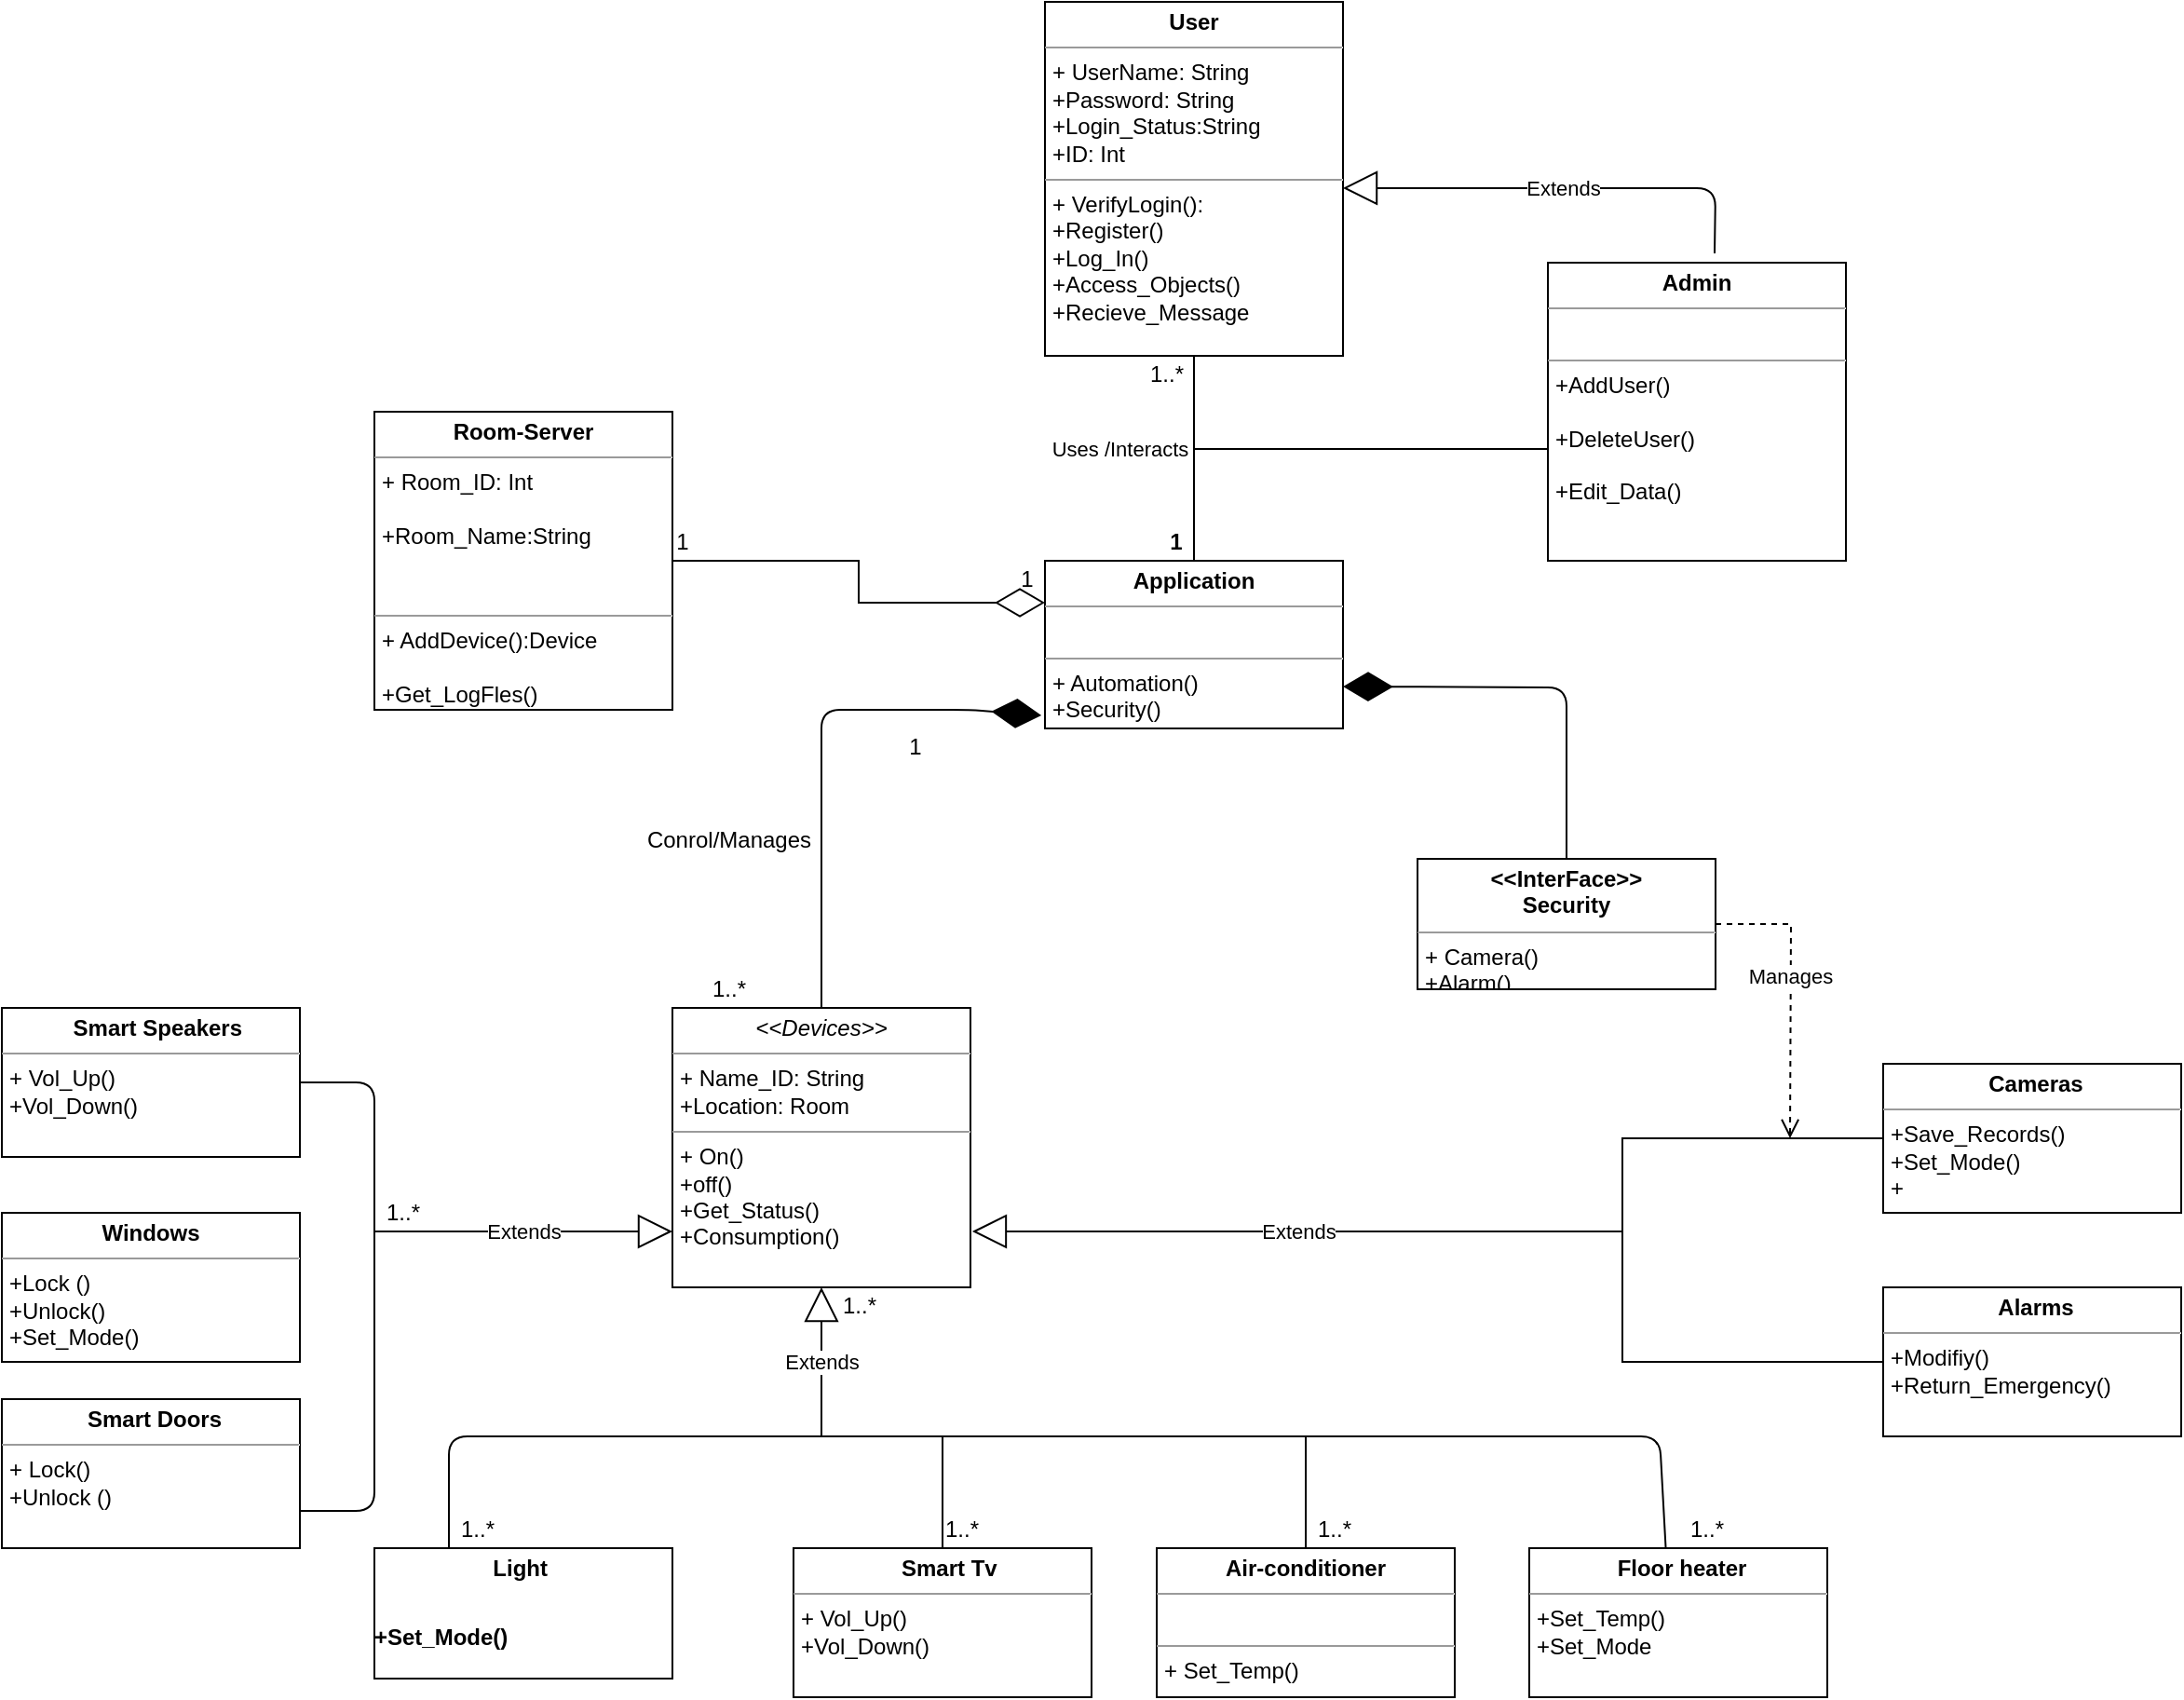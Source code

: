 <mxfile version="15.4.3" type="device" pages="2"><diagram id="jIPb4T1WCBO6vAUmf6eP" name="Page-1"><mxGraphModel dx="2523" dy="1996" grid="1" gridSize="10" guides="1" tooltips="1" connect="1" arrows="1" fold="1" page="1" pageScale="1" pageWidth="850" pageHeight="1100" math="0" shadow="0"><root><mxCell id="0"/><mxCell id="1" parent="0"/><mxCell id="8A_idPM055TdPIyTn7oi-10" value="&lt;p style=&quot;margin: 0px ; margin-top: 4px ; text-align: center&quot;&gt;&lt;b&gt;User&lt;/b&gt;&lt;/p&gt;&lt;hr size=&quot;1&quot;&gt;&lt;p style=&quot;margin: 0px ; margin-left: 4px&quot;&gt;+ UserName: String&lt;/p&gt;&lt;p style=&quot;margin: 0px ; margin-left: 4px&quot;&gt;+Password: String&amp;nbsp;&lt;/p&gt;&lt;p style=&quot;margin: 0px ; margin-left: 4px&quot;&gt;+Login_Status:String&amp;nbsp;&lt;/p&gt;&lt;p style=&quot;margin: 0px ; margin-left: 4px&quot;&gt;+ID: Int&lt;/p&gt;&lt;hr size=&quot;1&quot;&gt;&lt;p style=&quot;margin: 0px ; margin-left: 4px&quot;&gt;+ VerifyLogin():&amp;nbsp;&lt;/p&gt;&lt;p style=&quot;margin: 0px ; margin-left: 4px&quot;&gt;+Register()&lt;/p&gt;&lt;p style=&quot;margin: 0px ; margin-left: 4px&quot;&gt;+Log_In()&lt;/p&gt;&lt;p style=&quot;margin: 0px ; margin-left: 4px&quot;&gt;+Access_Objects()&lt;/p&gt;&lt;p style=&quot;margin: 0px ; margin-left: 4px&quot;&gt;+Recieve_Message&lt;/p&gt;&lt;p style=&quot;margin: 0px ; margin-left: 4px&quot;&gt;&lt;br&gt;&lt;/p&gt;" style="verticalAlign=top;align=left;overflow=fill;fontSize=12;fontFamily=Helvetica;html=1;" parent="1" vertex="1"><mxGeometry x="400" y="-20" width="160" height="190" as="geometry"/></mxCell><mxCell id="8A_idPM055TdPIyTn7oi-13" value="&lt;p style=&quot;margin: 0px ; margin-top: 4px ; text-align: center&quot;&gt;&lt;b&gt;Application&lt;/b&gt;&lt;/p&gt;&lt;hr size=&quot;1&quot;&gt;&lt;p style=&quot;margin: 0px ; margin-left: 4px&quot;&gt;&lt;br&gt;&lt;/p&gt;&lt;hr size=&quot;1&quot;&gt;&lt;p style=&quot;margin: 0px ; margin-left: 4px&quot;&gt;+ Automation()&amp;nbsp;&lt;/p&gt;&lt;p style=&quot;margin: 0px ; margin-left: 4px&quot;&gt;+Security()&lt;/p&gt;" style="verticalAlign=top;align=left;overflow=fill;fontSize=12;fontFamily=Helvetica;html=1;" parent="1" vertex="1"><mxGeometry x="400" y="280" width="160" height="90" as="geometry"/></mxCell><mxCell id="WNrDN9Wzxh8c04dcXmSf-1" value="&lt;p style=&quot;margin: 0px ; margin-top: 4px ; text-align: center&quot;&gt;&lt;i&gt;&amp;lt;&amp;lt;Devices&amp;gt;&amp;gt;&lt;/i&gt;&lt;/p&gt;&lt;hr size=&quot;1&quot;&gt;&lt;p style=&quot;margin: 0px ; margin-left: 4px&quot;&gt;+ Name_ID: String&lt;/p&gt;&lt;p style=&quot;margin: 0px ; margin-left: 4px&quot;&gt;+Location: Room&lt;/p&gt;&lt;hr size=&quot;1&quot;&gt;&lt;p style=&quot;margin: 0px ; margin-left: 4px&quot;&gt;+ On()&lt;/p&gt;&lt;p style=&quot;margin: 0px ; margin-left: 4px&quot;&gt;+off()&lt;/p&gt;&lt;p style=&quot;margin: 0px ; margin-left: 4px&quot;&gt;+Get_Status()&lt;/p&gt;&lt;p style=&quot;margin: 0px ; margin-left: 4px&quot;&gt;+Consumption()&lt;/p&gt;&lt;p style=&quot;margin: 0px ; margin-left: 4px&quot;&gt;&lt;br&gt;&lt;/p&gt;&lt;p style=&quot;margin: 0px ; margin-left: 4px&quot;&gt;&lt;br&gt;&amp;nbsp;&lt;/p&gt;" style="verticalAlign=top;align=left;overflow=fill;fontSize=12;fontFamily=Helvetica;html=1;" parent="1" vertex="1"><mxGeometry x="200" y="520" width="160" height="150" as="geometry"/></mxCell><mxCell id="WNrDN9Wzxh8c04dcXmSf-2" value="&lt;p style=&quot;margin: 0px ; margin-top: 4px ; text-align: center&quot;&gt;&lt;b&gt;Room-Server&lt;/b&gt;&lt;/p&gt;&lt;hr size=&quot;1&quot;&gt;&lt;p style=&quot;margin: 0px ; margin-left: 4px&quot;&gt;+ Room_ID: Int&lt;/p&gt;&lt;p style=&quot;margin: 0px ; margin-left: 4px&quot;&gt;&lt;br&gt;&lt;/p&gt;&lt;p style=&quot;margin: 0px ; margin-left: 4px&quot;&gt;+Room_Name:String&lt;/p&gt;&lt;p style=&quot;margin: 0px ; margin-left: 4px&quot;&gt;&lt;br&gt;&lt;/p&gt;&lt;p style=&quot;margin: 0px ; margin-left: 4px&quot;&gt;&lt;br&gt;&lt;/p&gt;&lt;hr size=&quot;1&quot;&gt;&lt;p style=&quot;margin: 0px ; margin-left: 4px&quot;&gt;+ AddDevice():Device&lt;/p&gt;&lt;p style=&quot;margin: 0px ; margin-left: 4px&quot;&gt;&lt;span&gt;&lt;br&gt;&lt;/span&gt;&lt;/p&gt;&lt;p style=&quot;margin: 0px ; margin-left: 4px&quot;&gt;&lt;span&gt;+Get_LogFles()&lt;/span&gt;&lt;br&gt;&lt;/p&gt;" style="verticalAlign=top;align=left;overflow=fill;fontSize=12;fontFamily=Helvetica;html=1;" parent="1" vertex="1"><mxGeometry x="40" y="200" width="160" height="160" as="geometry"/></mxCell><mxCell id="WNrDN9Wzxh8c04dcXmSf-5" value="&lt;p style=&quot;margin: 0px ; margin-top: 4px ; text-align: center&quot;&gt;&lt;b&gt;Light&amp;nbsp;&lt;/b&gt;&lt;/p&gt;&lt;p style=&quot;margin: 0px ; margin-top: 4px ; text-align: center&quot;&gt;&lt;b&gt;&lt;br&gt;&lt;/b&gt;&lt;/p&gt;&lt;p style=&quot;margin: 4px 0px 0px&quot;&gt;&lt;b&gt;+Set_Mode()&lt;/b&gt;&lt;/p&gt;" style="verticalAlign=top;align=left;overflow=fill;fontSize=12;fontFamily=Helvetica;html=1;" parent="1" vertex="1"><mxGeometry x="40" y="810" width="160" height="70" as="geometry"/></mxCell><mxCell id="WNrDN9Wzxh8c04dcXmSf-8" value="&lt;p style=&quot;margin: 0px ; margin-top: 4px ; text-align: center&quot;&gt;&lt;/p&gt;&lt;p style=&quot;text-align: center ; margin: 0px 0px 0px 4px&quot;&gt;&lt;b&gt;&amp;nbsp; Smart Tv&amp;nbsp;&lt;/b&gt;&lt;/p&gt;&lt;hr size=&quot;1&quot; style=&quot;text-align: center&quot;&gt;&lt;p style=&quot;margin: 0px 0px 0px 4px&quot;&gt;+ Vol_Up()&lt;/p&gt;&lt;p style=&quot;margin: 0px 0px 0px 4px&quot;&gt;+Vol_Down()&lt;/p&gt;" style="verticalAlign=top;align=left;overflow=fill;fontSize=12;fontFamily=Helvetica;html=1;" parent="1" vertex="1"><mxGeometry x="265" y="810" width="160" height="80" as="geometry"/></mxCell><mxCell id="WNrDN9Wzxh8c04dcXmSf-9" value="&lt;p style=&quot;margin: 0px ; margin-top: 4px ; text-align: center&quot;&gt;&lt;b&gt;Air-conditioner&lt;/b&gt;&lt;br&gt;&lt;/p&gt;&lt;hr size=&quot;1&quot;&gt;&lt;p style=&quot;margin: 0px ; margin-left: 4px&quot;&gt;&lt;br&gt;&lt;/p&gt;&lt;hr size=&quot;1&quot;&gt;&lt;p style=&quot;margin: 0px ; margin-left: 4px&quot;&gt;+ Set_Temp()&lt;/p&gt;" style="verticalAlign=top;align=left;overflow=fill;fontSize=12;fontFamily=Helvetica;html=1;" parent="1" vertex="1"><mxGeometry x="460" y="810" width="160" height="80" as="geometry"/></mxCell><mxCell id="WNrDN9Wzxh8c04dcXmSf-14" value="&lt;p style=&quot;margin: 0px ; margin-top: 4px ; text-align: center&quot;&gt;&lt;/p&gt;&lt;p style=&quot;text-align: center ; margin: 0px 0px 0px 4px&quot;&gt;&lt;b&gt;Smart Doors&lt;/b&gt;&lt;/p&gt;&lt;hr size=&quot;1&quot; style=&quot;text-align: center&quot;&gt;&lt;p style=&quot;margin: 0px 0px 0px 4px&quot;&gt;+ Lock()&lt;/p&gt;&lt;p style=&quot;margin: 0px 0px 0px 4px&quot;&gt;+Unlock&amp;nbsp;&lt;span&gt;()&lt;/span&gt;&lt;/p&gt;" style="verticalAlign=top;align=left;overflow=fill;fontSize=12;fontFamily=Helvetica;html=1;" parent="1" vertex="1"><mxGeometry x="-160" y="730" width="160" height="80" as="geometry"/></mxCell><mxCell id="WNrDN9Wzxh8c04dcXmSf-15" value="&lt;p style=&quot;margin: 0px ; margin-top: 4px ; text-align: center&quot;&gt;&lt;/p&gt;&lt;p style=&quot;text-align: center ; margin: 0px 0px 0px 4px&quot;&gt;&lt;b&gt;Floor heater&lt;/b&gt;&lt;/p&gt;&lt;hr size=&quot;1&quot; style=&quot;text-align: center&quot;&gt;&lt;p style=&quot;margin: 0px 0px 0px 4px&quot;&gt;+Set_Temp()&lt;/p&gt;&lt;p style=&quot;margin: 0px 0px 0px 4px&quot;&gt;+Set_Mode&lt;/p&gt;" style="verticalAlign=top;align=left;overflow=fill;fontSize=12;fontFamily=Helvetica;html=1;" parent="1" vertex="1"><mxGeometry x="660" y="810" width="160" height="80" as="geometry"/></mxCell><mxCell id="WNrDN9Wzxh8c04dcXmSf-16" value="&lt;p style=&quot;margin: 0px ; margin-top: 4px ; text-align: center&quot;&gt;&lt;/p&gt;&lt;p style=&quot;text-align: center ; margin: 0px 0px 0px 4px&quot;&gt;&lt;b&gt;&amp;nbsp; Smart Speakers&amp;nbsp;&lt;/b&gt;&lt;/p&gt;&lt;hr size=&quot;1&quot; style=&quot;text-align: center&quot;&gt;&lt;p style=&quot;margin: 0px 0px 0px 4px&quot;&gt;+ Vol_Up()&lt;/p&gt;&lt;p style=&quot;margin: 0px 0px 0px 4px&quot;&gt;+Vol_Down()&lt;/p&gt;" style="verticalAlign=top;align=left;overflow=fill;fontSize=12;fontFamily=Helvetica;html=1;" parent="1" vertex="1"><mxGeometry x="-160" y="520" width="160" height="80" as="geometry"/></mxCell><mxCell id="WNrDN9Wzxh8c04dcXmSf-25" value="&lt;p style=&quot;margin: 0px ; margin-top: 4px ; text-align: center&quot;&gt;&lt;b&gt;Windows&lt;/b&gt;&lt;/p&gt;&lt;hr size=&quot;1&quot;&gt;&lt;p style=&quot;margin: 0px ; margin-left: 4px&quot;&gt;&lt;/p&gt;&lt;p style=&quot;margin: 0px ; margin-left: 4px&quot;&gt;+Lock ()&lt;/p&gt;&lt;p style=&quot;margin: 0px ; margin-left: 4px&quot;&gt;+Unlock()&lt;/p&gt;&lt;p style=&quot;margin: 0px ; margin-left: 4px&quot;&gt;+Set_Mode()&lt;/p&gt;" style="verticalAlign=top;align=left;overflow=fill;fontSize=12;fontFamily=Helvetica;html=1;" parent="1" vertex="1"><mxGeometry x="-160" y="630" width="160" height="80" as="geometry"/></mxCell><mxCell id="yw8aWQ-KZdArnEugMVzQ-2" value="" style="endArrow=none;html=1;exitX=0.458;exitY=0;exitDx=0;exitDy=0;exitPerimeter=0;entryX=0.25;entryY=0;entryDx=0;entryDy=0;" parent="1" source="WNrDN9Wzxh8c04dcXmSf-15" target="WNrDN9Wzxh8c04dcXmSf-5" edge="1"><mxGeometry width="50" height="50" relative="1" as="geometry"><mxPoint x="720" y="720" as="sourcePoint"/><mxPoint x="80" y="720" as="targetPoint"/><Array as="points"><mxPoint x="730" y="750"/><mxPoint x="390" y="750"/><mxPoint x="80" y="750"/></Array></mxGeometry></mxCell><mxCell id="yw8aWQ-KZdArnEugMVzQ-3" value="" style="endArrow=none;html=1;exitX=0.5;exitY=0;exitDx=0;exitDy=0;" parent="1" source="WNrDN9Wzxh8c04dcXmSf-8" edge="1"><mxGeometry width="50" height="50" relative="1" as="geometry"><mxPoint x="320" y="770" as="sourcePoint"/><mxPoint x="345" y="750" as="targetPoint"/></mxGeometry></mxCell><mxCell id="yw8aWQ-KZdArnEugMVzQ-4" value="" style="endArrow=none;html=1;exitX=0.5;exitY=0;exitDx=0;exitDy=0;" parent="1" source="WNrDN9Wzxh8c04dcXmSf-9" edge="1"><mxGeometry width="50" height="50" relative="1" as="geometry"><mxPoint x="510" y="770" as="sourcePoint"/><mxPoint x="540" y="750" as="targetPoint"/></mxGeometry></mxCell><mxCell id="yw8aWQ-KZdArnEugMVzQ-7" value="Extends" style="endArrow=block;endSize=16;endFill=0;html=1;entryX=0.5;entryY=1;entryDx=0;entryDy=0;" parent="1" target="WNrDN9Wzxh8c04dcXmSf-1" edge="1"><mxGeometry width="160" relative="1" as="geometry"><mxPoint x="280" y="750" as="sourcePoint"/><mxPoint x="410" y="700" as="targetPoint"/></mxGeometry></mxCell><mxCell id="yw8aWQ-KZdArnEugMVzQ-8" value="" style="endArrow=none;html=1;entryX=1;entryY=0.5;entryDx=0;entryDy=0;exitX=1;exitY=0.75;exitDx=0;exitDy=0;" parent="1" source="WNrDN9Wzxh8c04dcXmSf-14" target="WNrDN9Wzxh8c04dcXmSf-16" edge="1"><mxGeometry width="50" height="50" relative="1" as="geometry"><mxPoint x="80" y="760" as="sourcePoint"/><mxPoint x="80" y="590" as="targetPoint"/><Array as="points"><mxPoint x="40" y="790"/><mxPoint x="40" y="560"/></Array></mxGeometry></mxCell><mxCell id="yw8aWQ-KZdArnEugMVzQ-9" value="Extends" style="endArrow=block;endSize=16;endFill=0;html=1;" parent="1" edge="1"><mxGeometry width="160" relative="1" as="geometry"><mxPoint x="40" y="640" as="sourcePoint"/><mxPoint x="200" y="640" as="targetPoint"/></mxGeometry></mxCell><mxCell id="yw8aWQ-KZdArnEugMVzQ-15" value="Uses /Interacts" style="endArrow=none;html=1;exitX=0.5;exitY=0;exitDx=0;exitDy=0;entryX=0.5;entryY=1;entryDx=0;entryDy=0;" parent="1" source="8A_idPM055TdPIyTn7oi-13" target="8A_idPM055TdPIyTn7oi-10" edge="1"><mxGeometry x="0.091" y="40" width="50" height="50" relative="1" as="geometry"><mxPoint x="455" y="280" as="sourcePoint"/><mxPoint x="505" y="230" as="targetPoint"/><mxPoint as="offset"/></mxGeometry></mxCell><mxCell id="yw8aWQ-KZdArnEugMVzQ-16" value="1..*" style="text;html=1;align=center;verticalAlign=middle;resizable=0;points=[];autosize=1;strokeColor=none;fillColor=none;" parent="1" vertex="1"><mxGeometry x="450" y="170" width="30" height="20" as="geometry"/></mxCell><mxCell id="yw8aWQ-KZdArnEugMVzQ-17" value="&lt;b&gt;1&lt;/b&gt;" style="text;html=1;align=center;verticalAlign=middle;resizable=0;points=[];autosize=1;strokeColor=none;fillColor=none;" parent="1" vertex="1"><mxGeometry x="460" y="260" width="20" height="20" as="geometry"/></mxCell><mxCell id="yw8aWQ-KZdArnEugMVzQ-18" value="" style="endArrow=diamondThin;endFill=1;endSize=24;html=1;entryX=-0.012;entryY=0.922;entryDx=0;entryDy=0;exitX=0.5;exitY=0;exitDx=0;exitDy=0;entryPerimeter=0;" parent="1" source="WNrDN9Wzxh8c04dcXmSf-1" target="8A_idPM055TdPIyTn7oi-13" edge="1"><mxGeometry width="160" relative="1" as="geometry"><mxPoint x="340.48" y="397.54" as="sourcePoint"/><mxPoint x="380" y="330" as="targetPoint"/><Array as="points"><mxPoint x="280" y="360"/><mxPoint x="360" y="360"/></Array></mxGeometry></mxCell><mxCell id="_8GLcyAWtLLdJq5z5kmm-5" value="&lt;p style=&quot;margin: 0px ; margin-top: 4px ; text-align: center&quot;&gt;&lt;b&gt;Admin&lt;/b&gt;&lt;/p&gt;&lt;hr size=&quot;1&quot;&gt;&lt;p style=&quot;margin: 0px ; margin-left: 4px&quot;&gt;&lt;br&gt;&lt;/p&gt;&lt;hr size=&quot;1&quot;&gt;&lt;p style=&quot;margin: 0px ; margin-left: 4px&quot;&gt;+AddUser()&lt;/p&gt;&lt;p style=&quot;margin: 0px ; margin-left: 4px&quot;&gt;&lt;br&gt;&lt;/p&gt;&lt;p style=&quot;margin: 0px ; margin-left: 4px&quot;&gt;+DeleteUser()&lt;/p&gt;&lt;p style=&quot;margin: 0px ; margin-left: 4px&quot;&gt;&lt;br&gt;&lt;/p&gt;&lt;p style=&quot;margin: 0px ; margin-left: 4px&quot;&gt;+Edit_Data()&lt;/p&gt;&lt;p style=&quot;margin: 0px ; margin-left: 4px&quot;&gt;&lt;br&gt;&lt;/p&gt;" style="verticalAlign=top;align=left;overflow=fill;fontSize=12;fontFamily=Helvetica;html=1;" parent="1" vertex="1"><mxGeometry x="670" y="120" width="160" height="160" as="geometry"/></mxCell><mxCell id="_8GLcyAWtLLdJq5z5kmm-6" value="Extends" style="endArrow=block;endSize=16;endFill=0;html=1;entryX=1;entryY=0.526;entryDx=0;entryDy=0;entryPerimeter=0;" parent="1" target="8A_idPM055TdPIyTn7oi-10" edge="1"><mxGeometry width="160" relative="1" as="geometry"><mxPoint x="759.5" y="115" as="sourcePoint"/><mxPoint x="759.5" y="35" as="targetPoint"/><Array as="points"><mxPoint x="760" y="80"/></Array><mxPoint as="offset"/></mxGeometry></mxCell><mxCell id="_8GLcyAWtLLdJq5z5kmm-8" value="1" style="text;html=1;align=center;verticalAlign=middle;resizable=0;points=[];autosize=1;strokeColor=none;fillColor=none;" parent="1" vertex="1"><mxGeometry x="320" y="370" width="20" height="20" as="geometry"/></mxCell><mxCell id="_8GLcyAWtLLdJq5z5kmm-11" value="" style="endArrow=none;html=1;entryX=0;entryY=0.625;entryDx=0;entryDy=0;entryPerimeter=0;" parent="1" target="_8GLcyAWtLLdJq5z5kmm-5" edge="1"><mxGeometry width="50" height="50" relative="1" as="geometry"><mxPoint x="480" y="220" as="sourcePoint"/><mxPoint x="679.5" y="180" as="targetPoint"/><Array as="points"><mxPoint x="610" y="220"/></Array></mxGeometry></mxCell><mxCell id="_8GLcyAWtLLdJq5z5kmm-12" value="" style="endArrow=diamondThin;endFill=1;endSize=24;html=1;entryX=1;entryY=0.75;entryDx=0;entryDy=0;exitX=0.5;exitY=0;exitDx=0;exitDy=0;" parent="1" source="_8GLcyAWtLLdJq5z5kmm-13" target="8A_idPM055TdPIyTn7oi-13" edge="1"><mxGeometry width="160" relative="1" as="geometry"><mxPoint x="680" y="410" as="sourcePoint"/><mxPoint x="730" y="360.0" as="targetPoint"/><Array as="points"><mxPoint x="680" y="405"/><mxPoint x="680" y="348"/></Array></mxGeometry></mxCell><mxCell id="_8GLcyAWtLLdJq5z5kmm-13" value="&lt;p style=&quot;margin: 0px ; margin-top: 4px ; text-align: center&quot;&gt;&lt;b&gt;&amp;lt;&amp;lt;InterFace&amp;gt;&amp;gt;&lt;br&gt;Security&lt;/b&gt;&lt;/p&gt;&lt;hr size=&quot;1&quot;&gt;&lt;p style=&quot;margin: 0px ; margin-left: 4px&quot;&gt;+ Camera()&lt;/p&gt;&lt;p style=&quot;margin: 0px ; margin-left: 4px&quot;&gt;+Alarm()&lt;/p&gt;&lt;p style=&quot;margin: 0px ; margin-left: 4px&quot;&gt;&lt;br&gt;&lt;/p&gt;&lt;p style=&quot;margin: 0px ; margin-left: 4px&quot;&gt;&lt;br&gt;&lt;/p&gt;&lt;p style=&quot;margin: 0px ; margin-left: 4px&quot;&gt;&lt;br&gt;&lt;/p&gt;" style="verticalAlign=top;align=left;overflow=fill;fontSize=12;fontFamily=Helvetica;html=1;" parent="1" vertex="1"><mxGeometry x="600" y="440" width="160" height="70" as="geometry"/></mxCell><mxCell id="_8GLcyAWtLLdJq5z5kmm-16" value="Conrol/Manages" style="text;html=1;align=center;verticalAlign=middle;resizable=0;points=[];autosize=1;strokeColor=none;fillColor=none;" parent="1" vertex="1"><mxGeometry x="175" y="420" width="110" height="20" as="geometry"/></mxCell><mxCell id="_8GLcyAWtLLdJq5z5kmm-18" value="1..*" style="text;html=1;align=center;verticalAlign=middle;resizable=0;points=[];autosize=1;strokeColor=none;fillColor=none;" parent="1" vertex="1"><mxGeometry x="215" y="500" width="30" height="20" as="geometry"/></mxCell><mxCell id="nEXo7yq_EB3lwIBRPS5O-1" value="&lt;p style=&quot;margin: 0px ; margin-top: 4px ; text-align: center&quot;&gt;&lt;/p&gt;&lt;p style=&quot;text-align: center ; margin: 0px 0px 0px 4px&quot;&gt;&lt;b&gt;Alarms&lt;/b&gt;&lt;/p&gt;&lt;hr size=&quot;1&quot; style=&quot;text-align: center&quot;&gt;&lt;p style=&quot;margin: 0px 0px 0px 4px&quot;&gt;+Modifiy()&lt;/p&gt;&lt;p style=&quot;margin: 0px 0px 0px 4px&quot;&gt;+Return_Emergency()&lt;/p&gt;" style="verticalAlign=top;align=left;overflow=fill;fontSize=12;fontFamily=Helvetica;html=1;" vertex="1" parent="1"><mxGeometry x="850" y="670" width="160" height="80" as="geometry"/></mxCell><mxCell id="nEXo7yq_EB3lwIBRPS5O-2" value="&lt;p style=&quot;margin: 0px ; margin-top: 4px ; text-align: center&quot;&gt;&lt;/p&gt;&lt;p style=&quot;text-align: center ; margin: 0px 0px 0px 4px&quot;&gt;&lt;b&gt;Cameras&lt;/b&gt;&lt;/p&gt;&lt;hr size=&quot;1&quot; style=&quot;text-align: center&quot;&gt;&lt;p style=&quot;margin: 0px 0px 0px 4px&quot;&gt;+Save_Records()&lt;/p&gt;&lt;p style=&quot;margin: 0px 0px 0px 4px&quot;&gt;+Set_Mode()&lt;/p&gt;&lt;p style=&quot;margin: 0px 0px 0px 4px&quot;&gt;+&lt;/p&gt;" style="verticalAlign=top;align=left;overflow=fill;fontSize=12;fontFamily=Helvetica;html=1;" vertex="1" parent="1"><mxGeometry x="850" y="550" width="160" height="80" as="geometry"/></mxCell><mxCell id="nEXo7yq_EB3lwIBRPS5O-4" value="" style="endArrow=none;html=1;rounded=0;edgeStyle=orthogonalEdgeStyle;exitX=0;exitY=0.5;exitDx=0;exitDy=0;" edge="1" parent="1" source="nEXo7yq_EB3lwIBRPS5O-1" target="nEXo7yq_EB3lwIBRPS5O-2"><mxGeometry width="50" height="50" relative="1" as="geometry"><mxPoint x="740" y="710" as="sourcePoint"/><mxPoint x="660" y="570" as="targetPoint"/><Array as="points"><mxPoint x="800" y="710"/><mxPoint x="710" y="710"/><mxPoint x="710" y="590"/></Array></mxGeometry></mxCell><mxCell id="nEXo7yq_EB3lwIBRPS5O-5" value="Extends" style="endArrow=block;endSize=16;endFill=0;html=1;entryX=1.006;entryY=0.8;entryDx=0;entryDy=0;entryPerimeter=0;" edge="1" parent="1" target="WNrDN9Wzxh8c04dcXmSf-1"><mxGeometry width="160" relative="1" as="geometry"><mxPoint x="710" y="640" as="sourcePoint"/><mxPoint x="730" y="630" as="targetPoint"/></mxGeometry></mxCell><mxCell id="nEXo7yq_EB3lwIBRPS5O-8" value="Manages" style="html=1;verticalAlign=bottom;endArrow=open;dashed=1;endSize=8;rounded=0;edgeStyle=orthogonalEdgeStyle;" edge="1" parent="1" source="_8GLcyAWtLLdJq5z5kmm-13"><mxGeometry relative="1" as="geometry"><mxPoint x="840" y="475" as="sourcePoint"/><mxPoint x="800" y="590" as="targetPoint"/></mxGeometry></mxCell><mxCell id="nEXo7yq_EB3lwIBRPS5O-17" value="" style="endArrow=diamondThin;endFill=0;endSize=24;html=1;rounded=0;edgeStyle=orthogonalEdgeStyle;entryX=0;entryY=0.25;entryDx=0;entryDy=0;" edge="1" parent="1" source="WNrDN9Wzxh8c04dcXmSf-2" target="8A_idPM055TdPIyTn7oi-13"><mxGeometry width="160" relative="1" as="geometry"><mxPoint x="200" y="280" as="sourcePoint"/><mxPoint x="360" y="280" as="targetPoint"/></mxGeometry></mxCell><mxCell id="nEXo7yq_EB3lwIBRPS5O-18" value="1" style="text;html=1;align=center;verticalAlign=middle;resizable=0;points=[];autosize=1;strokeColor=none;fillColor=none;" vertex="1" parent="1"><mxGeometry x="195" y="260" width="20" height="20" as="geometry"/></mxCell><mxCell id="nEXo7yq_EB3lwIBRPS5O-19" value="1" style="text;html=1;align=center;verticalAlign=middle;resizable=0;points=[];autosize=1;strokeColor=none;fillColor=none;" vertex="1" parent="1"><mxGeometry x="380" y="280" width="20" height="20" as="geometry"/></mxCell><mxCell id="nEXo7yq_EB3lwIBRPS5O-20" value="1..*" style="text;html=1;align=center;verticalAlign=middle;resizable=0;points=[];autosize=1;strokeColor=none;fillColor=none;" vertex="1" parent="1"><mxGeometry x="285" y="670" width="30" height="20" as="geometry"/></mxCell><mxCell id="nEXo7yq_EB3lwIBRPS5O-21" value="1..*" style="text;html=1;align=center;verticalAlign=middle;resizable=0;points=[];autosize=1;strokeColor=none;fillColor=none;" vertex="1" parent="1"><mxGeometry x="740" y="790" width="30" height="20" as="geometry"/></mxCell><mxCell id="nEXo7yq_EB3lwIBRPS5O-22" value="1..*" style="text;html=1;align=center;verticalAlign=middle;resizable=0;points=[];autosize=1;strokeColor=none;fillColor=none;" vertex="1" parent="1"><mxGeometry x="540" y="790" width="30" height="20" as="geometry"/></mxCell><mxCell id="nEXo7yq_EB3lwIBRPS5O-23" value="1..*" style="text;html=1;align=center;verticalAlign=middle;resizable=0;points=[];autosize=1;strokeColor=none;fillColor=none;" vertex="1" parent="1"><mxGeometry x="340" y="790" width="30" height="20" as="geometry"/></mxCell><mxCell id="nEXo7yq_EB3lwIBRPS5O-24" value="1..*" style="text;html=1;align=center;verticalAlign=middle;resizable=0;points=[];autosize=1;strokeColor=none;fillColor=none;" vertex="1" parent="1"><mxGeometry x="80" y="790" width="30" height="20" as="geometry"/></mxCell><mxCell id="nEXo7yq_EB3lwIBRPS5O-25" value="1..*" style="text;html=1;align=center;verticalAlign=middle;resizable=0;points=[];autosize=1;strokeColor=none;fillColor=none;" vertex="1" parent="1"><mxGeometry x="40" y="620" width="30" height="20" as="geometry"/></mxCell></root></mxGraphModel></diagram><diagram id="4SXrO0jTfdwjiF6cTHlz" name="Page-2"><mxGraphModel dx="1422" dy="762" grid="1" gridSize="10" guides="1" tooltips="1" connect="1" arrows="1" fold="1" page="1" pageScale="1" pageWidth="850" pageHeight="1100" math="0" shadow="0"><root><mxCell id="2jmwEf2KmFelTffMf7Mj-0"/><mxCell id="2jmwEf2KmFelTffMf7Mj-1" parent="2jmwEf2KmFelTffMf7Mj-0"/></root></mxGraphModel></diagram></mxfile>